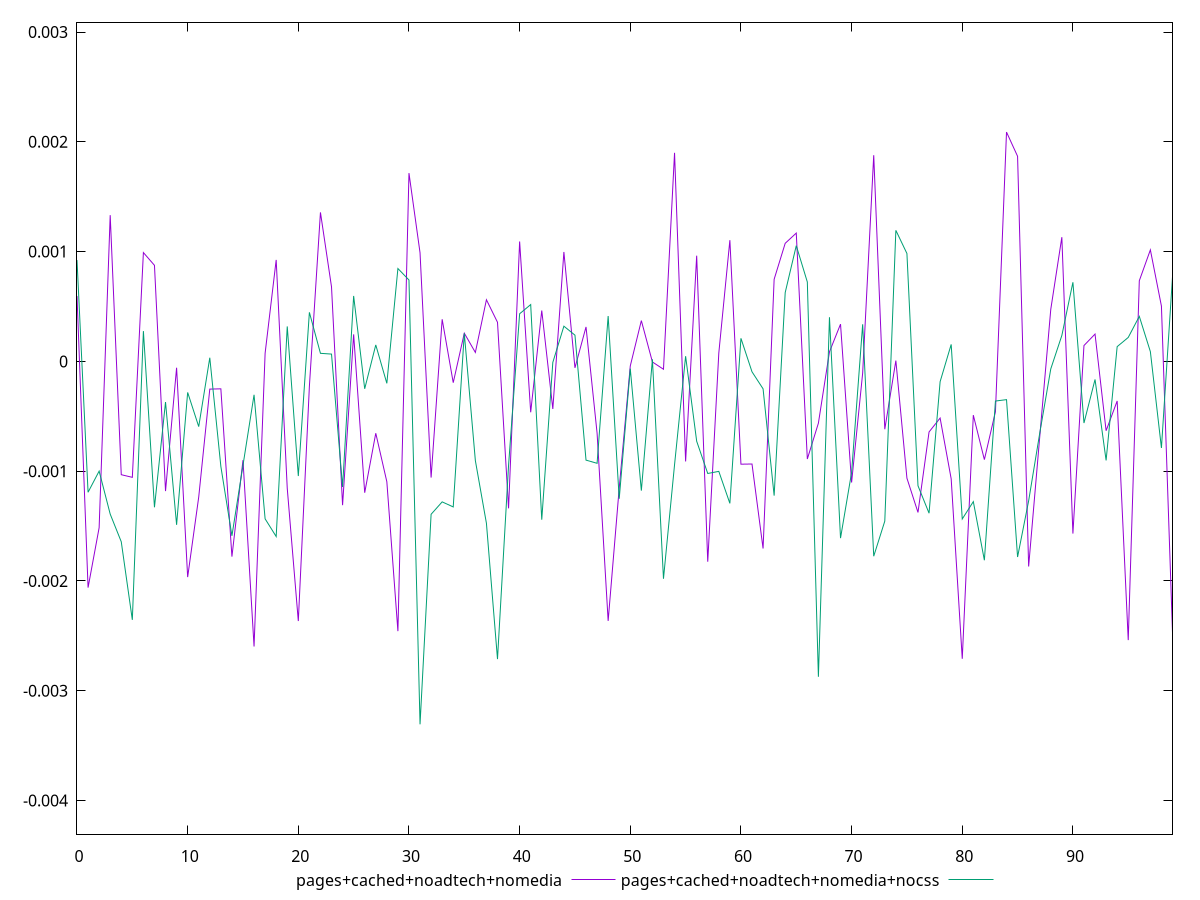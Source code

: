 reset

$pagesCachedNoadtechNomedia <<EOF
0 0.0005948988893023179
1 -0.0020601294795431655
2 -0.0015146984374743986
3 0.0013318392113272279
4 -0.0010317893835496187
5 -0.00105587039348825
6 0.000990959504423939
7 0.0008749541271935668
8 -0.0011810229307302764
9 -0.00005770597847014527
10 -0.0019642852828997276
11 -0.0012353006663471658
12 -0.00025232195612058165
13 -0.00024984166060529247
14 -0.0017782192616134028
15 -0.0008993581274149084
16 -0.0025968149510186183
17 0.00007434209028284733
18 0.0009242948812912885
19 -0.0011562177262455175
20 -0.0023648037335753437
21 -0.00022821970894520895
22 0.0013572394569349785
23 0.0006788772383089309
24 -0.0013091725792696602
25 0.0002461590341027673
26 -0.0011960056291549967
27 -0.0006543082395009578
28 -0.0010960170787158432
29 -0.002456729560559575
30 0.001714844050780496
31 0.0009893019793904203
32 -0.0010579045021804226
33 0.00038355979317622745
34 -0.00019374431823820094
35 0.00025688116742531106
36 0.00008149173569564436
37 0.000561437413430114
38 0.0003562414142446846
39 -0.0013382562625460135
40 0.0010922407295301916
41 -0.00046322884163107954
42 0.0004634307428771059
43 -0.00043336144466478904
44 0.000996683402579046
45 -0.00005868782765288596
46 0.00031388619841216466
47 -0.0006536971488550694
48 -0.002363417856640359
49 -0.0011534260274975053
50 -0.00004117242318285499
51 0.0003715258338498312
52 -0.000005298026547573276
53 -0.0000714590336501805
54 0.0018996586708572524
55 -0.0009109930170019375
56 0.0009624801821393275
57 -0.0018243663588854645
58 0.00007606360832873669
59 0.0011039425142070466
60 -0.0009360786308030833
61 -0.0009344700726364064
62 -0.0017041530336348476
63 0.0007478398942871667
64 0.0010755497424845865
65 0.0011687267456639394
66 -0.0008889022576701822
67 -0.0005624402070555609
68 0.00008706398522903002
69 0.00033926988586592907
70 -0.0011030709187737845
71 -0.00010702800836320994
72 0.0018775113449601977
73 -0.0006178749972965544
74 0.000007207730299161642
75 -0.001063572470007637
76 -0.0013754547342382647
77 -0.0006425780684633953
78 -0.0005160403727239712
79 -0.0010698800137468184
80 -0.002708217368181387
81 -0.0004893776084973683
82 -0.0008946272752721244
83 -0.0004579870197811217
84 0.0020883833414683177
85 0.0018680092140876375
86 -0.0018677773069813107
87 -0.0006897210883730595
88 0.00047416829581431176
89 0.001131224901118195
90 -0.0015681038188310958
91 0.00014463600115926234
92 0.00024894300530169474
93 -0.0006316374946300606
94 -0.00036038856240303203
95 -0.002538548112252652
96 0.0007345653382652917
97 0.0010156860495713108
98 0.0005033419861085806
99 -0.0024692246709094776
EOF

$pagesCachedNoadtechNomediaNocss <<EOF
0 0.0009229280533228745
1 -0.0011918664155965175
2 -0.0009990820400831261
3 -0.0013905809657682366
4 -0.00164267367002078
5 -0.002353867710176127
6 0.000276242497433616
7 -0.0013287281931791512
8 -0.0003703280779225597
9 -0.0014883253259561048
10 -0.0002824718209774639
11 -0.0005939938799812965
12 0.00003327450879080998
13 -0.0009566754451122754
14 -0.0015888027556488792
15 -0.0009464166211215479
16 -0.000304255315598722
17 -0.0014338760660427047
18 -0.0015949513861515602
19 0.00031871103175450734
20 -0.0010438397452644708
21 0.0004467770362998287
22 0.00007362297917853159
23 0.0000666108765033764
24 -0.001143415049846066
25 0.0005961850794089674
26 -0.0002495085783247829
27 0.0001501430414234596
28 -0.00019994537285118117
29 0.0008458011581257231
30 0.0007411714830452117
31 -0.0033053952483670652
32 -0.0013923699108591586
33 -0.0012793571399804299
34 -0.0013255267253640451
35 0.0002554302541850302
36 -0.0009036068788521555
37 -0.0014744551489127699
38 -0.002711076421573205
39 -0.0009465115282258956
40 0.00043382647082123373
41 0.0005177910344191163
42 -0.0014417495843304174
43 -0.000008779442005670685
44 0.0003207472860736173
45 0.0002390017078924868
46 -0.0008992294945413474
47 -0.000928120369219184
48 0.00041300309879996404
49 -0.0012508364033001452
50 -0.0000659394099320497
51 -0.0011770837255415105
52 0.00001907504717362854
53 -0.0019796108119624505
54 -0.0009408430205300126
55 0.00004724954968856679
56 -0.0007271662961680157
57 -0.001020758947947558
58 -0.0010015105688664504
59 -0.0012930410128369396
60 0.000210265710800734
61 -0.0000948370274998632
62 -0.00024974378046246015
63 -0.001222455288802706
64 0.0006270344556744579
65 0.001054218105807414
66 0.0007229666364130478
67 -0.0028725063815211054
68 0.00040207034665497093
69 -0.0016094738436007972
70 -0.001012321154520212
71 0.0003378341979208839
72 -0.001774325940752699
73 -0.001454651521504804
74 0.0011937150495147154
75 0.0009826057665676465
76 -0.001132372566471778
77 -0.0013825603002329651
78 -0.00018475831002569485
79 0.0001547692284090192
80 -0.0014352117071888264
81 -0.0012770286500467043
82 -0.0018109662160499913
83 -0.0003610187852201345
84 -0.00034829954240672353
85 -0.0017813881177600598
86 -0.0012701104806709213
87 -0.0006549971222628091
88 -0.00006835487690178762
89 0.0002359879327211968
90 0.0007206955771292135
91 -0.0005613941415400995
92 -0.00016435243210289815
93 -0.0009016580046531184
94 0.00013435366182104684
95 0.00021826066401410064
96 0.00041016104405470555
97 0.00008895670953003657
98 -0.0007885142099642798
99 0.0007693052267728241
EOF

set key outside below
set xrange [0:99]
set yrange [-0.004305395248367065:0.0030883833414683177]
set trange [-0.004305395248367065:0.0030883833414683177]
set terminal svg size 640, 520 enhanced background rgb 'white'
set output "report_00017_2021-02-10T15-08-03.406Z/meta/pScore-difference/comparison/line/3_vs_4.svg"

plot $pagesCachedNoadtechNomedia title "pages+cached+noadtech+nomedia" with line, \
     $pagesCachedNoadtechNomediaNocss title "pages+cached+noadtech+nomedia+nocss" with line

reset
